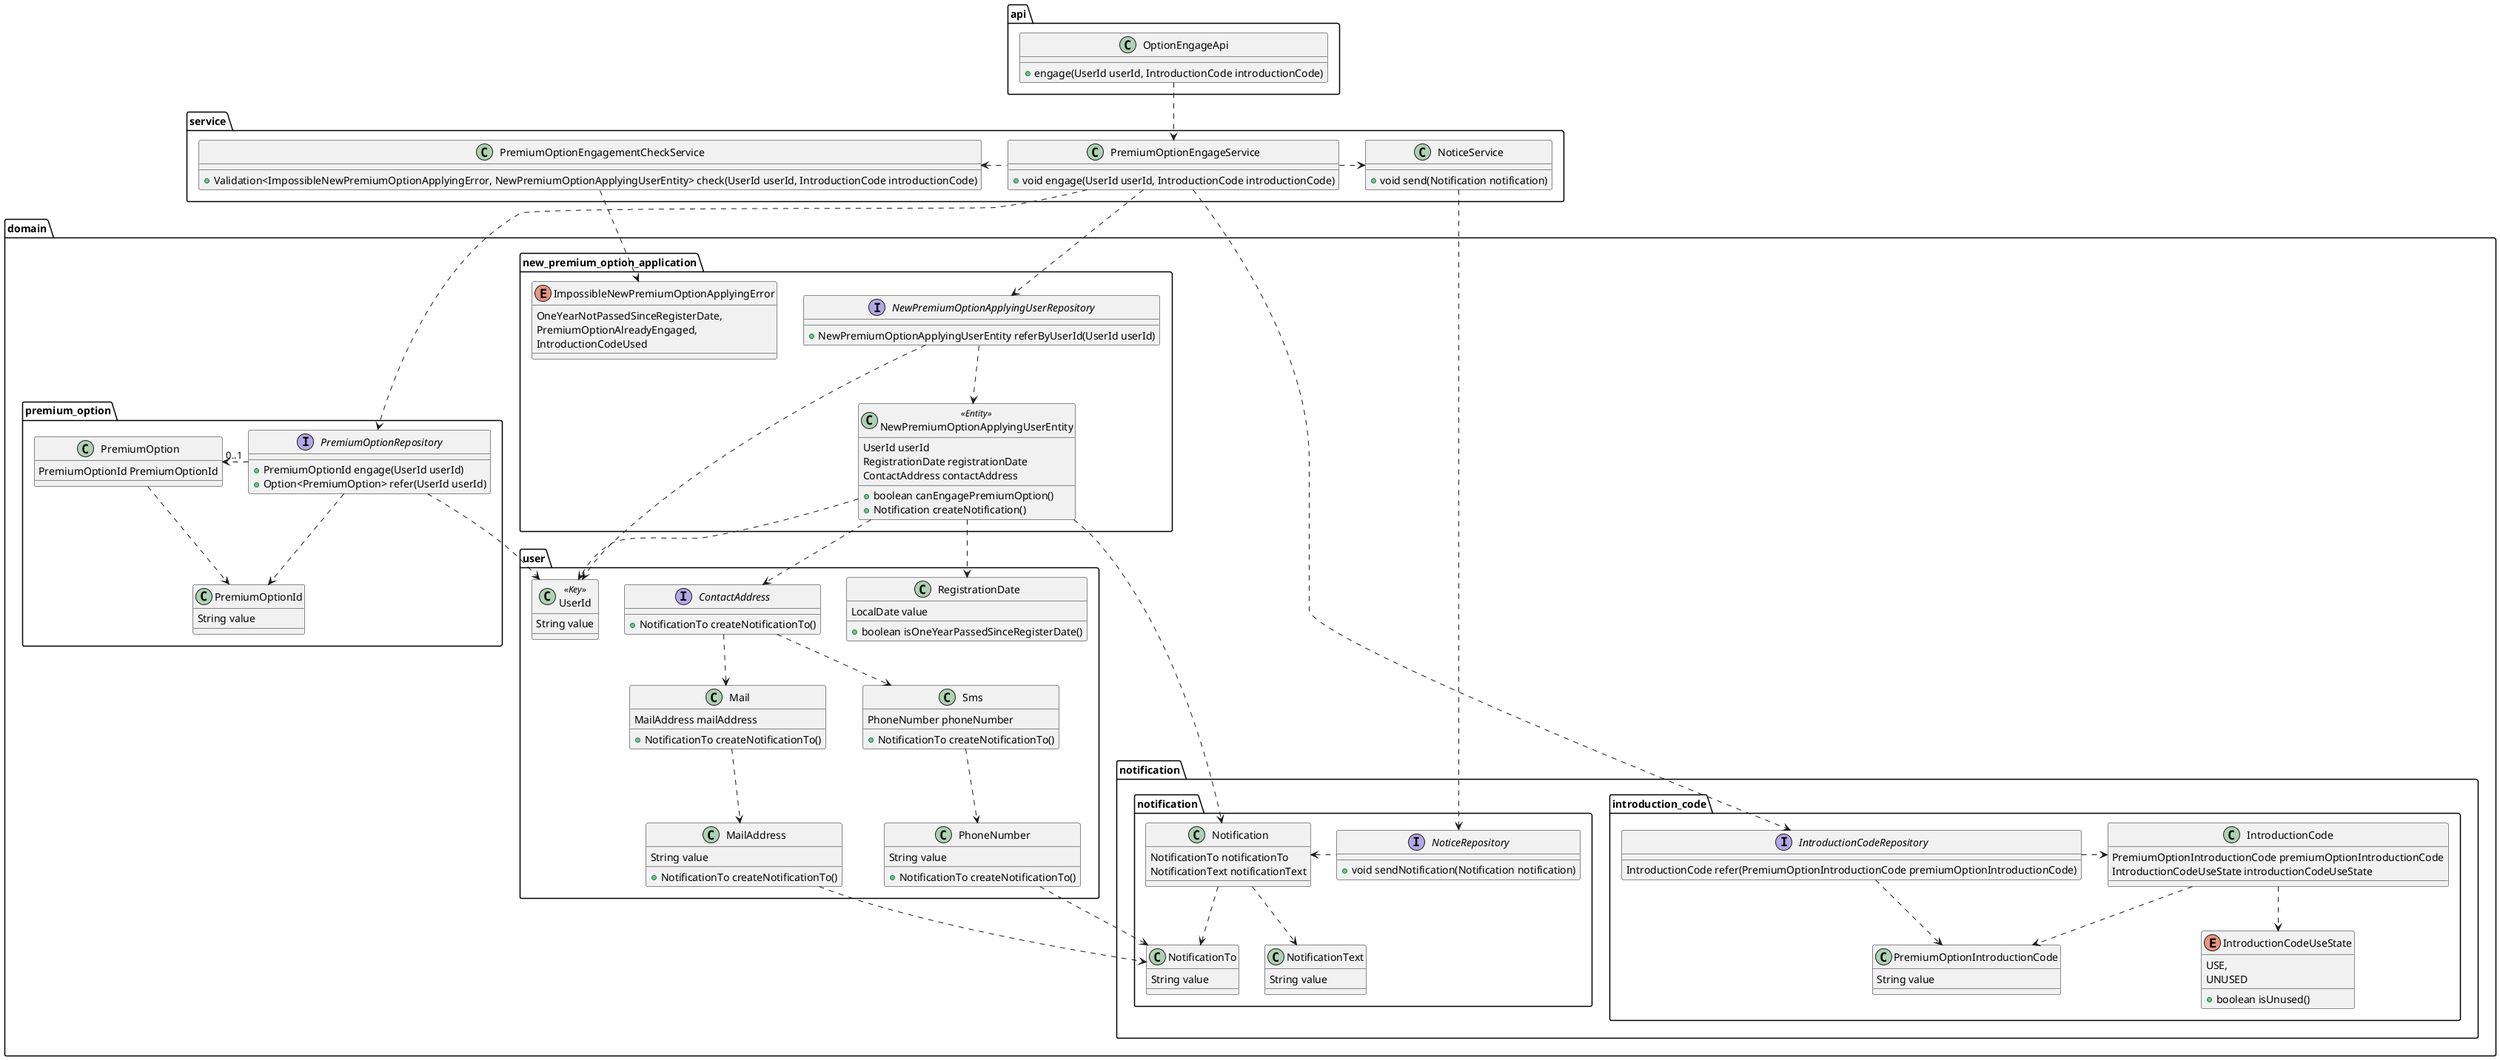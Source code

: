 @startuml
package api{
    class OptionEngageApi{
        + engage(UserId userId, IntroductionCode introductionCode)
    }
}
package service{
    class PremiumOptionEngageService{
    + void engage(UserId userId, IntroductionCode introductionCode)
    }

    class PremiumOptionEngagementCheckService {
        + Validation<ImpossibleNewPremiumOptionApplyingError, NewPremiumOptionApplyingUserEntity> check(UserId userId, IntroductionCode introductionCode)
    }

    class NoticeService{
    + void send(Notification notification)
    }
}
OptionEngageApi .down.> PremiumOptionEngageService
PremiumOptionEngageService .right.> NoticeService
PremiumOptionEngageService .left.> PremiumOptionEngagementCheckService

package domain {
package user {
    class UserId <<Key>>{
                String value
    }
    class RegistrationDate{
        LocalDate value
        + boolean isOneYearPassedSinceRegisterDate()
    }
    interface ContactAddress{
                + NotificationTo createNotificationTo()
    }
    class Sms {
        PhoneNumber phoneNumber
        + NotificationTo createNotificationTo()
    }
    class PhoneNumber{
        String value
        + NotificationTo createNotificationTo()
    }
    class Mail {
        MailAddress mailAddress
        + NotificationTo createNotificationTo()
    }
    class MailAddress{
        String value
        + NotificationTo createNotificationTo()
    }
}
package new_premium_option_application {

        class NewPremiumOptionApplyingUserEntity <<Entity>> {
            UserId userId
            RegistrationDate registrationDate
            ContactAddress contactAddress

            + boolean canEngagePremiumOption()
            + Notification createNotification()
        }
        interface NewPremiumOptionApplyingUserRepository {
        + NewPremiumOptionApplyingUserEntity referByUserId(UserId userId)
        }
        enum ImpossibleNewPremiumOptionApplyingError{
        OneYearNotPassedSinceRegisterDate,
        PremiumOptionAlreadyEngaged,
        IntroductionCodeUsed
        }
        NewPremiumOptionApplyingUserEntity .down.> UserId
        NewPremiumOptionApplyingUserEntity .down.> RegistrationDate

        NewPremiumOptionApplyingUserEntity .down.> ContactAddress
        ContactAddress .down.> Sms
        ContactAddress .down.> Mail
        Sms .down.> PhoneNumber
        Mail .down.> MailAddress
        PremiumOptionEngagementCheckService .down.> ImpossibleNewPremiumOptionApplyingError

        }

    package premium_option {
        class PremiumOption{
            PremiumOptionId PremiumOptionId
        }
        
        class PremiumOptionId{
            String value
        }
        interface PremiumOptionRepository {
        + PremiumOptionId engage(UserId userId)
        + Option<PremiumOption> refer(UserId userId)
        }
    }
    PremiumOption .down.> PremiumOptionId
    PremiumOptionRepository ..> UserId
    PremiumOptionRepository ..> PremiumOptionId
    PremiumOptionRepository .right.>  "0..1" PremiumOption



    package notification{
    package notification{
            class Notification{
                NotificationTo notificationTo
                NotificationText notificationText
            }
            class NotificationTo {
                String value
            }

            class NotificationText {
                String value
            }

            interface NoticeRepository {
                + void sendNotification(Notification notification)
            }

            MailAddress .down.> NotificationTo
            PhoneNumber .down.> NotificationTo
            Notification .down.> NotificationTo
            Notification .down.> NotificationText
            NewPremiumOptionApplyingUserEntity .down.> Notification
        }

    package introduction_code{
        class IntroductionCode{
            PremiumOptionIntroductionCode premiumOptionIntroductionCode
            IntroductionCodeUseState introductionCodeUseState
        }
        class PremiumOptionIntroductionCode {
            String value
        }
        enum IntroductionCodeUseState{
            USE,
            UNUSED
            + boolean isUnused()
        }

        interface IntroductionCodeRepository {
        IntroductionCode refer(PremiumOptionIntroductionCode premiumOptionIntroductionCode)
        }
        IntroductionCodeRepository .right.> IntroductionCode
        IntroductionCodeRepository ..> PremiumOptionIntroductionCode
    }
    PremiumOptionEngageService .down.> IntroductionCodeRepository


    NewPremiumOptionApplyingUserRepository .down.> UserId
    NewPremiumOptionApplyingUserRepository .down.> NewPremiumOptionApplyingUserEntity

    IntroductionCode .down.> PremiumOptionIntroductionCode
    IntroductionCode .down.> IntroductionCodeUseState
}
PremiumOptionEngageService .down.> NewPremiumOptionApplyingUserRepository
NoticeService .down.> NoticeRepository
NoticeRepository .left.> Notification
PremiumOptionEngageService .down.> PremiumOptionRepository

@enduml

